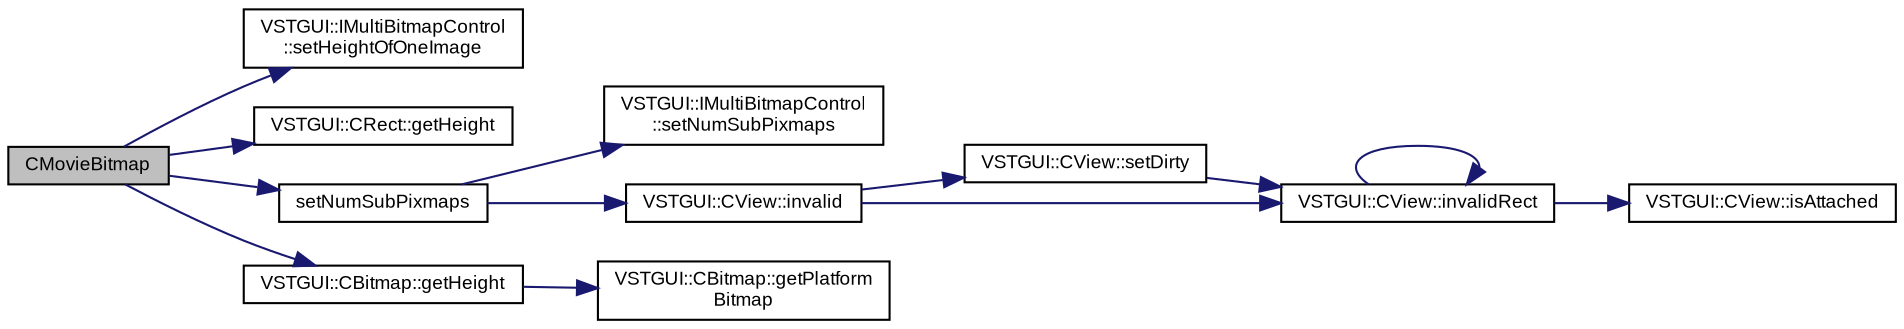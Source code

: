 digraph "CMovieBitmap"
{
  bgcolor="transparent";
  edge [fontname="Arial",fontsize="9",labelfontname="Arial",labelfontsize="9"];
  node [fontname="Arial",fontsize="9",shape=record];
  rankdir="LR";
  Node1 [label="CMovieBitmap",height=0.2,width=0.4,color="black", fillcolor="grey75", style="filled" fontcolor="black"];
  Node1 -> Node2 [color="midnightblue",fontsize="9",style="solid",fontname="Arial"];
  Node2 [label="VSTGUI::IMultiBitmapControl\l::setHeightOfOneImage",height=0.2,width=0.4,color="black",URL="$class_v_s_t_g_u_i_1_1_i_multi_bitmap_control.html#a307049d43a2dbda1418a94c88a6f47fb"];
  Node1 -> Node3 [color="midnightblue",fontsize="9",style="solid",fontname="Arial"];
  Node3 [label="VSTGUI::CRect::getHeight",height=0.2,width=0.4,color="black",URL="$struct_v_s_t_g_u_i_1_1_c_rect.html#a1f4be3a475a8fb7d8defa4621c01558d"];
  Node1 -> Node4 [color="midnightblue",fontsize="9",style="solid",fontname="Arial"];
  Node4 [label="setNumSubPixmaps",height=0.2,width=0.4,color="black",URL="$class_v_s_t_g_u_i_1_1_c_movie_bitmap.html#a9b7d3f338ca58886e0c5f67117a32545"];
  Node4 -> Node5 [color="midnightblue",fontsize="9",style="solid",fontname="Arial"];
  Node5 [label="VSTGUI::IMultiBitmapControl\l::setNumSubPixmaps",height=0.2,width=0.4,color="black",URL="$class_v_s_t_g_u_i_1_1_i_multi_bitmap_control.html#af4dd45b8bb9a650a255ab8d493edb3c6"];
  Node4 -> Node6 [color="midnightblue",fontsize="9",style="solid",fontname="Arial"];
  Node6 [label="VSTGUI::CView::invalid",height=0.2,width=0.4,color="black",URL="$class_v_s_t_g_u_i_1_1_c_view.html#a51647a4891b4a9cbaf8595171c5ad3fc",tooltip="mark whole view as invalid "];
  Node6 -> Node7 [color="midnightblue",fontsize="9",style="solid",fontname="Arial"];
  Node7 [label="VSTGUI::CView::setDirty",height=0.2,width=0.4,color="black",URL="$class_v_s_t_g_u_i_1_1_c_view.html#a0f19a61606a7f547b62102310063ea76",tooltip="set the view to dirty so that it is redrawn in the next idle. Thread Safe ! "];
  Node7 -> Node8 [color="midnightblue",fontsize="9",style="solid",fontname="Arial"];
  Node8 [label="VSTGUI::CView::invalidRect",height=0.2,width=0.4,color="black",URL="$class_v_s_t_g_u_i_1_1_c_view.html#ad414ba3d5e64f9fdc11309e05266ffcf",tooltip="mark rect as invalid "];
  Node8 -> Node9 [color="midnightblue",fontsize="9",style="solid",fontname="Arial"];
  Node9 [label="VSTGUI::CView::isAttached",height=0.2,width=0.4,color="black",URL="$class_v_s_t_g_u_i_1_1_c_view.html#a1b7f04ee36bdaecd09a2625370dc90d8",tooltip="is view attached to a parentView "];
  Node8 -> Node8 [color="midnightblue",fontsize="9",style="solid",fontname="Arial"];
  Node6 -> Node8 [color="midnightblue",fontsize="9",style="solid",fontname="Arial"];
  Node1 -> Node10 [color="midnightblue",fontsize="9",style="solid",fontname="Arial"];
  Node10 [label="VSTGUI::CBitmap::getHeight",height=0.2,width=0.4,color="black",URL="$class_v_s_t_g_u_i_1_1_c_bitmap.html#a1f4be3a475a8fb7d8defa4621c01558d",tooltip="get the height of the image "];
  Node10 -> Node11 [color="midnightblue",fontsize="9",style="solid",fontname="Arial"];
  Node11 [label="VSTGUI::CBitmap::getPlatform\lBitmap",height=0.2,width=0.4,color="black",URL="$class_v_s_t_g_u_i_1_1_c_bitmap.html#a8849ed13652f5ee727ba7e689af30290"];
}
